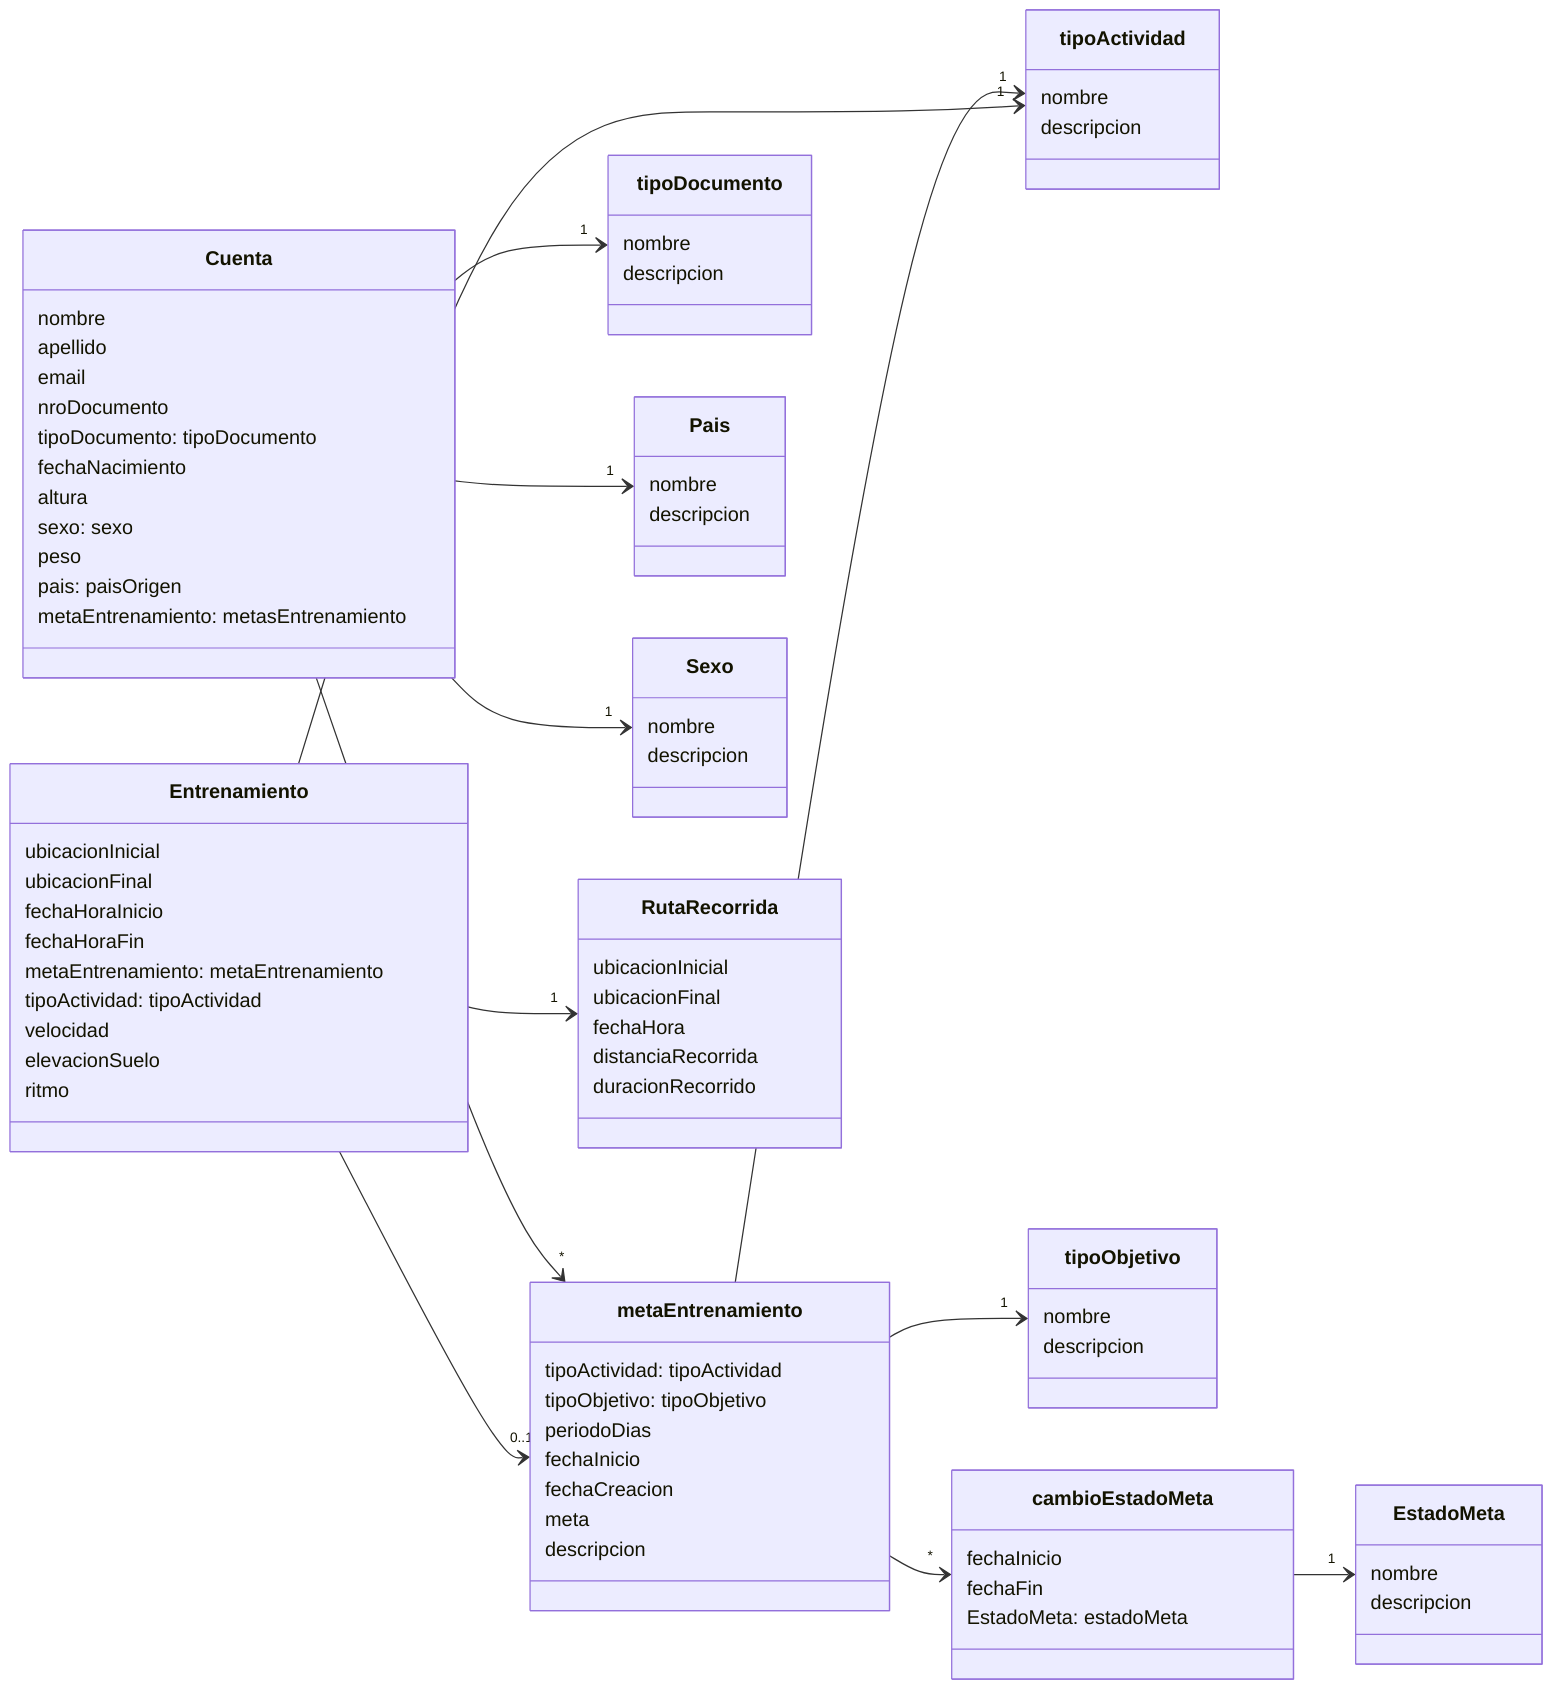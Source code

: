 classDiagram
  direction LR
  class Cuenta{
    nombre
    apellido
    email
    nroDocumento
    tipoDocumento: tipoDocumento
    fechaNacimiento
    altura
    sexo: sexo
    peso
    pais: paisOrigen
    metaEntrenamiento: metasEntrenamiento
    }
  Cuenta --> "*"metaEntrenamiento

  class tipoDocumento{
    nombre
    descripcion
    }
  Cuenta --> "1" tipoDocumento
  
  class Pais{
    nombre
    descripcion
    }
  Cuenta --> "1" Pais
  
  class Sexo{
    nombre
    descripcion
    }
  Cuenta --> "1" Sexo

  class tipoActividad{
    nombre
    descripcion
    }
  class tipoObjetivo{
    nombre
    descripcion
    }
  
  class metaEntrenamiento{
    tipoActividad: tipoActividad
    tipoObjetivo: tipoObjetivo
    periodoDias
    fechaInicio
    fechaCreacion
    meta
    descripcion

    }
    metaEntrenamiento --> "1" tipoActividad
    metaEntrenamiento --> "1" tipoObjetivo
    metaEntrenamiento --> "*" cambioEstadoMeta
    
    class cambioEstadoMeta{
      fechaInicio
      fechaFin
      EstadoMeta: estadoMeta
      }
    cambioEstadoMeta --> "1" EstadoMeta
    
    class EstadoMeta{
      nombre
      descripcion
      }

    class Entrenamiento{
      ubicacionInicial
      ubicacionFinal
      fechaHoraInicio
      fechaHoraFin
      metaEntrenamiento: metaEntrenamiento
      tipoActividad: tipoActividad
      velocidad
      elevacionSuelo
      ritmo
      }
    Entrenamiento --> "1" tipoActividad
    Entrenamiento --> "0..1" metaEntrenamiento
    Entrenamiento --> "1" RutaRecorrida
    class RutaRecorrida{
      ubicacionInicial
      ubicacionFinal
      fechaHora
      distanciaRecorrida
      duracionRecorrido
      }